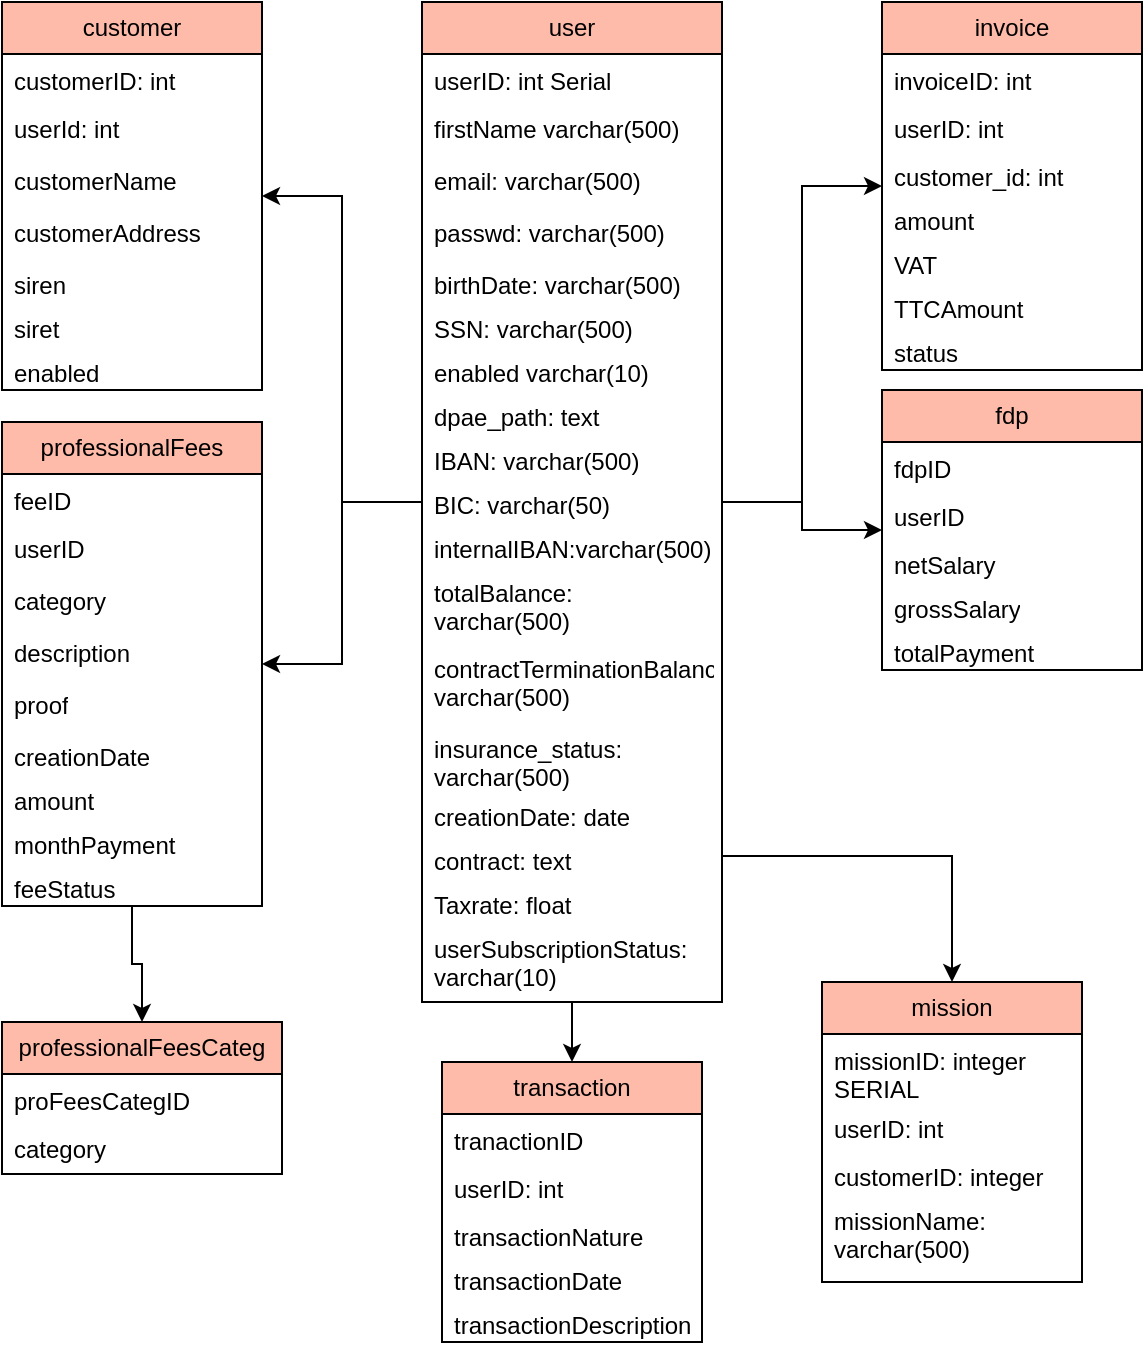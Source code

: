 <mxfile version="24.8.6">
  <diagram name="Page-1" id="OdiODX9_MOAGJNRCflRd">
    <mxGraphModel dx="2022" dy="622" grid="1" gridSize="10" guides="1" tooltips="1" connect="1" arrows="1" fold="1" page="1" pageScale="1" pageWidth="827" pageHeight="1169" math="0" shadow="0">
      <root>
        <mxCell id="0" />
        <mxCell id="1" parent="0" />
        <mxCell id="yzf6HxPcANhCnFxS5VST-33" value="" style="edgeStyle=orthogonalEdgeStyle;rounded=0;orthogonalLoop=1;jettySize=auto;html=1;" parent="1" source="yzf6HxPcANhCnFxS5VST-4" target="yzf6HxPcANhCnFxS5VST-24" edge="1">
          <mxGeometry relative="1" as="geometry" />
        </mxCell>
        <mxCell id="yzf6HxPcANhCnFxS5VST-50" value="" style="edgeStyle=orthogonalEdgeStyle;rounded=0;orthogonalLoop=1;jettySize=auto;html=1;" parent="1" source="yzf6HxPcANhCnFxS5VST-4" target="yzf6HxPcANhCnFxS5VST-39" edge="1">
          <mxGeometry relative="1" as="geometry" />
        </mxCell>
        <mxCell id="yzf6HxPcANhCnFxS5VST-62" value="" style="edgeStyle=orthogonalEdgeStyle;rounded=0;orthogonalLoop=1;jettySize=auto;html=1;" parent="1" source="yzf6HxPcANhCnFxS5VST-4" target="yzf6HxPcANhCnFxS5VST-51" edge="1">
          <mxGeometry relative="1" as="geometry" />
        </mxCell>
        <mxCell id="yzf6HxPcANhCnFxS5VST-98" value="" style="edgeStyle=orthogonalEdgeStyle;rounded=0;orthogonalLoop=1;jettySize=auto;html=1;" parent="1" source="yzf6HxPcANhCnFxS5VST-4" target="yzf6HxPcANhCnFxS5VST-81" edge="1">
          <mxGeometry relative="1" as="geometry" />
        </mxCell>
        <mxCell id="yzf6HxPcANhCnFxS5VST-121" value="" style="edgeStyle=orthogonalEdgeStyle;rounded=0;orthogonalLoop=1;jettySize=auto;html=1;" parent="1" source="yzf6HxPcANhCnFxS5VST-4" target="yzf6HxPcANhCnFxS5VST-104" edge="1">
          <mxGeometry relative="1" as="geometry" />
        </mxCell>
        <mxCell id="yzf6HxPcANhCnFxS5VST-4" value="user" style="swimlane;fontStyle=0;childLayout=stackLayout;horizontal=1;startSize=26;fillColor=#fba;horizontalStack=0;resizeParent=1;resizeParentMax=0;resizeLast=0;collapsible=1;marginBottom=0;whiteSpace=wrap;html=1;" parent="1" vertex="1">
          <mxGeometry x="40" y="30" width="150" height="500" as="geometry">
            <mxRectangle x="40" y="30" width="70" height="30" as="alternateBounds" />
          </mxGeometry>
        </mxCell>
        <mxCell id="yzf6HxPcANhCnFxS5VST-5" value="userID: int Serial" style="text;strokeColor=none;fillColor=none;align=left;verticalAlign=top;spacingLeft=4;spacingRight=4;overflow=hidden;rotatable=0;points=[[0,0.5],[1,0.5]];portConstraint=eastwest;whiteSpace=wrap;html=1;" parent="yzf6HxPcANhCnFxS5VST-4" vertex="1">
          <mxGeometry y="26" width="150" height="24" as="geometry" />
        </mxCell>
        <mxCell id="yzf6HxPcANhCnFxS5VST-6" value="firstName varchar(500)" style="text;strokeColor=none;fillColor=none;align=left;verticalAlign=top;spacingLeft=4;spacingRight=4;overflow=hidden;rotatable=0;points=[[0,0.5],[1,0.5]];portConstraint=eastwest;whiteSpace=wrap;html=1;" parent="yzf6HxPcANhCnFxS5VST-4" vertex="1">
          <mxGeometry y="50" width="150" height="26" as="geometry" />
        </mxCell>
        <mxCell id="yzf6HxPcANhCnFxS5VST-35" value="email: varchar(500)" style="text;strokeColor=none;fillColor=none;align=left;verticalAlign=top;spacingLeft=4;spacingRight=4;overflow=hidden;rotatable=0;points=[[0,0.5],[1,0.5]];portConstraint=eastwest;whiteSpace=wrap;html=1;" parent="yzf6HxPcANhCnFxS5VST-4" vertex="1">
          <mxGeometry y="76" width="150" height="26" as="geometry" />
        </mxCell>
        <mxCell id="yzf6HxPcANhCnFxS5VST-36" value="passwd: varchar(500)" style="text;strokeColor=none;fillColor=none;align=left;verticalAlign=top;spacingLeft=4;spacingRight=4;overflow=hidden;rotatable=0;points=[[0,0.5],[1,0.5]];portConstraint=eastwest;whiteSpace=wrap;html=1;" parent="yzf6HxPcANhCnFxS5VST-4" vertex="1">
          <mxGeometry y="102" width="150" height="26" as="geometry" />
        </mxCell>
        <mxCell id="yzf6HxPcANhCnFxS5VST-7" value="birthDate: varchar(500)" style="text;strokeColor=none;fillColor=none;align=left;verticalAlign=top;spacingLeft=4;spacingRight=4;overflow=hidden;rotatable=0;points=[[0,0.5],[1,0.5]];portConstraint=eastwest;whiteSpace=wrap;html=1;" parent="yzf6HxPcANhCnFxS5VST-4" vertex="1">
          <mxGeometry y="128" width="150" height="22" as="geometry" />
        </mxCell>
        <mxCell id="yzf6HxPcANhCnFxS5VST-8" value="SSN: varchar(500)" style="text;strokeColor=none;fillColor=none;align=left;verticalAlign=top;spacingLeft=4;spacingRight=4;overflow=hidden;rotatable=0;points=[[0,0.5],[1,0.5]];portConstraint=eastwest;whiteSpace=wrap;html=1;" parent="yzf6HxPcANhCnFxS5VST-4" vertex="1">
          <mxGeometry y="150" width="150" height="22" as="geometry" />
        </mxCell>
        <mxCell id="yzf6HxPcANhCnFxS5VST-9" value="enabled varchar(10)" style="text;strokeColor=none;fillColor=none;align=left;verticalAlign=top;spacingLeft=4;spacingRight=4;overflow=hidden;rotatable=0;points=[[0,0.5],[1,0.5]];portConstraint=eastwest;whiteSpace=wrap;html=1;" parent="yzf6HxPcANhCnFxS5VST-4" vertex="1">
          <mxGeometry y="172" width="150" height="22" as="geometry" />
        </mxCell>
        <mxCell id="yzf6HxPcANhCnFxS5VST-10" value="dpae_path: text" style="text;strokeColor=none;fillColor=none;align=left;verticalAlign=top;spacingLeft=4;spacingRight=4;overflow=hidden;rotatable=0;points=[[0,0.5],[1,0.5]];portConstraint=eastwest;whiteSpace=wrap;html=1;" parent="yzf6HxPcANhCnFxS5VST-4" vertex="1">
          <mxGeometry y="194" width="150" height="22" as="geometry" />
        </mxCell>
        <mxCell id="yzf6HxPcANhCnFxS5VST-21" value="IBAN: varchar(500)" style="text;strokeColor=none;fillColor=none;align=left;verticalAlign=top;spacingLeft=4;spacingRight=4;overflow=hidden;rotatable=0;points=[[0,0.5],[1,0.5]];portConstraint=eastwest;whiteSpace=wrap;html=1;" parent="yzf6HxPcANhCnFxS5VST-4" vertex="1">
          <mxGeometry y="216" width="150" height="22" as="geometry" />
        </mxCell>
        <mxCell id="yzf6HxPcANhCnFxS5VST-65" value="BIC: varchar(50)" style="text;strokeColor=none;fillColor=none;align=left;verticalAlign=top;spacingLeft=4;spacingRight=4;overflow=hidden;rotatable=0;points=[[0,0.5],[1,0.5]];portConstraint=eastwest;whiteSpace=wrap;html=1;" parent="yzf6HxPcANhCnFxS5VST-4" vertex="1">
          <mxGeometry y="238" width="150" height="22" as="geometry" />
        </mxCell>
        <mxCell id="U_ijtLqlxkvW_aH1ptvR-2" value="internalIBAN:varchar(500)" style="text;strokeColor=none;fillColor=none;align=left;verticalAlign=top;spacingLeft=4;spacingRight=4;overflow=hidden;rotatable=0;points=[[0,0.5],[1,0.5]];portConstraint=eastwest;whiteSpace=wrap;html=1;" parent="yzf6HxPcANhCnFxS5VST-4" vertex="1">
          <mxGeometry y="260" width="150" height="22" as="geometry" />
        </mxCell>
        <mxCell id="yzf6HxPcANhCnFxS5VST-66" value="totalBalance: varchar(500)" style="text;strokeColor=none;fillColor=none;align=left;verticalAlign=top;spacingLeft=4;spacingRight=4;overflow=hidden;rotatable=0;points=[[0,0.5],[1,0.5]];portConstraint=eastwest;whiteSpace=wrap;html=1;" parent="yzf6HxPcANhCnFxS5VST-4" vertex="1">
          <mxGeometry y="282" width="150" height="38" as="geometry" />
        </mxCell>
        <mxCell id="yzf6HxPcANhCnFxS5VST-74" value="contractTerminationBalance: varchar(500)" style="text;strokeColor=none;fillColor=none;align=left;verticalAlign=top;spacingLeft=4;spacingRight=4;overflow=hidden;rotatable=0;points=[[0,0.5],[1,0.5]];portConstraint=eastwest;whiteSpace=wrap;html=1;" parent="yzf6HxPcANhCnFxS5VST-4" vertex="1">
          <mxGeometry y="320" width="150" height="40" as="geometry" />
        </mxCell>
        <mxCell id="yzf6HxPcANhCnFxS5VST-76" value="insurance_status: varchar(500)" style="text;strokeColor=none;fillColor=none;align=left;verticalAlign=top;spacingLeft=4;spacingRight=4;overflow=hidden;rotatable=0;points=[[0,0.5],[1,0.5]];portConstraint=eastwest;whiteSpace=wrap;html=1;" parent="yzf6HxPcANhCnFxS5VST-4" vertex="1">
          <mxGeometry y="360" width="150" height="34" as="geometry" />
        </mxCell>
        <mxCell id="yzf6HxPcANhCnFxS5VST-22" value="creationDate: date" style="text;strokeColor=none;fillColor=none;align=left;verticalAlign=top;spacingLeft=4;spacingRight=4;overflow=hidden;rotatable=0;points=[[0,0.5],[1,0.5]];portConstraint=eastwest;whiteSpace=wrap;html=1;" parent="yzf6HxPcANhCnFxS5VST-4" vertex="1">
          <mxGeometry y="394" width="150" height="22" as="geometry" />
        </mxCell>
        <mxCell id="yzf6HxPcANhCnFxS5VST-78" value="contract: text" style="text;strokeColor=none;fillColor=none;align=left;verticalAlign=top;spacingLeft=4;spacingRight=4;overflow=hidden;rotatable=0;points=[[0,0.5],[1,0.5]];portConstraint=eastwest;whiteSpace=wrap;html=1;" parent="yzf6HxPcANhCnFxS5VST-4" vertex="1">
          <mxGeometry y="416" width="150" height="22" as="geometry" />
        </mxCell>
        <mxCell id="Th4rdJgEuEFJNUefSonM-1" value="Taxrate: float" style="text;strokeColor=none;fillColor=none;align=left;verticalAlign=top;spacingLeft=4;spacingRight=4;overflow=hidden;rotatable=0;points=[[0,0.5],[1,0.5]];portConstraint=eastwest;whiteSpace=wrap;html=1;" vertex="1" parent="yzf6HxPcANhCnFxS5VST-4">
          <mxGeometry y="438" width="150" height="22" as="geometry" />
        </mxCell>
        <mxCell id="yzf6HxPcANhCnFxS5VST-79" value="userSubscriptionStatus: varchar(10)" style="text;strokeColor=none;fillColor=none;align=left;verticalAlign=top;spacingLeft=4;spacingRight=4;overflow=hidden;rotatable=0;points=[[0,0.5],[1,0.5]];portConstraint=eastwest;whiteSpace=wrap;html=1;" parent="yzf6HxPcANhCnFxS5VST-4" vertex="1">
          <mxGeometry y="460" width="150" height="40" as="geometry" />
        </mxCell>
        <mxCell id="yzf6HxPcANhCnFxS5VST-24" value="invoice" style="swimlane;fontStyle=0;childLayout=stackLayout;horizontal=1;startSize=26;fillColor=#fba;horizontalStack=0;resizeParent=1;resizeParentMax=0;resizeLast=0;collapsible=1;marginBottom=0;whiteSpace=wrap;html=1;" parent="1" vertex="1">
          <mxGeometry x="270" y="30" width="130" height="184" as="geometry">
            <mxRectangle x="40" y="30" width="70" height="30" as="alternateBounds" />
          </mxGeometry>
        </mxCell>
        <mxCell id="yzf6HxPcANhCnFxS5VST-25" value="invoiceID: int" style="text;strokeColor=none;fillColor=none;align=left;verticalAlign=top;spacingLeft=4;spacingRight=4;overflow=hidden;rotatable=0;points=[[0,0.5],[1,0.5]];portConstraint=eastwest;whiteSpace=wrap;html=1;" parent="yzf6HxPcANhCnFxS5VST-24" vertex="1">
          <mxGeometry y="26" width="130" height="24" as="geometry" />
        </mxCell>
        <mxCell id="yzf6HxPcANhCnFxS5VST-99" value="userID: int" style="text;strokeColor=none;fillColor=none;align=left;verticalAlign=top;spacingLeft=4;spacingRight=4;overflow=hidden;rotatable=0;points=[[0,0.5],[1,0.5]];portConstraint=eastwest;whiteSpace=wrap;html=1;" parent="yzf6HxPcANhCnFxS5VST-24" vertex="1">
          <mxGeometry y="50" width="130" height="24" as="geometry" />
        </mxCell>
        <mxCell id="yzf6HxPcANhCnFxS5VST-37" value="customer_id: int" style="text;strokeColor=none;fillColor=none;align=left;verticalAlign=top;spacingLeft=4;spacingRight=4;overflow=hidden;rotatable=0;points=[[0,0.5],[1,0.5]];portConstraint=eastwest;whiteSpace=wrap;html=1;" parent="yzf6HxPcANhCnFxS5VST-24" vertex="1">
          <mxGeometry y="74" width="130" height="22" as="geometry" />
        </mxCell>
        <mxCell id="yzf6HxPcANhCnFxS5VST-100" value="amount" style="text;strokeColor=none;fillColor=none;align=left;verticalAlign=top;spacingLeft=4;spacingRight=4;overflow=hidden;rotatable=0;points=[[0,0.5],[1,0.5]];portConstraint=eastwest;whiteSpace=wrap;html=1;" parent="yzf6HxPcANhCnFxS5VST-24" vertex="1">
          <mxGeometry y="96" width="130" height="22" as="geometry" />
        </mxCell>
        <mxCell id="yzf6HxPcANhCnFxS5VST-102" value="VAT" style="text;strokeColor=none;fillColor=none;align=left;verticalAlign=top;spacingLeft=4;spacingRight=4;overflow=hidden;rotatable=0;points=[[0,0.5],[1,0.5]];portConstraint=eastwest;whiteSpace=wrap;html=1;" parent="yzf6HxPcANhCnFxS5VST-24" vertex="1">
          <mxGeometry y="118" width="130" height="22" as="geometry" />
        </mxCell>
        <mxCell id="yzf6HxPcANhCnFxS5VST-103" value="TTCAmount" style="text;strokeColor=none;fillColor=none;align=left;verticalAlign=top;spacingLeft=4;spacingRight=4;overflow=hidden;rotatable=0;points=[[0,0.5],[1,0.5]];portConstraint=eastwest;whiteSpace=wrap;html=1;" parent="yzf6HxPcANhCnFxS5VST-24" vertex="1">
          <mxGeometry y="140" width="130" height="22" as="geometry" />
        </mxCell>
        <mxCell id="yzf6HxPcANhCnFxS5VST-125" value="status" style="text;strokeColor=none;fillColor=none;align=left;verticalAlign=top;spacingLeft=4;spacingRight=4;overflow=hidden;rotatable=0;points=[[0,0.5],[1,0.5]];portConstraint=eastwest;whiteSpace=wrap;html=1;" parent="yzf6HxPcANhCnFxS5VST-24" vertex="1">
          <mxGeometry y="162" width="130" height="22" as="geometry" />
        </mxCell>
        <mxCell id="yzf6HxPcANhCnFxS5VST-39" value="fdp" style="swimlane;fontStyle=0;childLayout=stackLayout;horizontal=1;startSize=26;fillColor=#fba;horizontalStack=0;resizeParent=1;resizeParentMax=0;resizeLast=0;collapsible=1;marginBottom=0;whiteSpace=wrap;html=1;" parent="1" vertex="1">
          <mxGeometry x="270" y="224" width="130" height="140" as="geometry">
            <mxRectangle x="40" y="30" width="70" height="30" as="alternateBounds" />
          </mxGeometry>
        </mxCell>
        <mxCell id="yzf6HxPcANhCnFxS5VST-40" value="fdpID" style="text;strokeColor=none;fillColor=none;align=left;verticalAlign=top;spacingLeft=4;spacingRight=4;overflow=hidden;rotatable=0;points=[[0,0.5],[1,0.5]];portConstraint=eastwest;whiteSpace=wrap;html=1;" parent="yzf6HxPcANhCnFxS5VST-39" vertex="1">
          <mxGeometry y="26" width="130" height="24" as="geometry" />
        </mxCell>
        <mxCell id="yzf6HxPcANhCnFxS5VST-67" value="userID" style="text;strokeColor=none;fillColor=none;align=left;verticalAlign=top;spacingLeft=4;spacingRight=4;overflow=hidden;rotatable=0;points=[[0,0.5],[1,0.5]];portConstraint=eastwest;whiteSpace=wrap;html=1;" parent="yzf6HxPcANhCnFxS5VST-39" vertex="1">
          <mxGeometry y="50" width="130" height="24" as="geometry" />
        </mxCell>
        <mxCell id="yzf6HxPcANhCnFxS5VST-49" value="netSalary" style="text;strokeColor=none;fillColor=none;align=left;verticalAlign=top;spacingLeft=4;spacingRight=4;overflow=hidden;rotatable=0;points=[[0,0.5],[1,0.5]];portConstraint=eastwest;whiteSpace=wrap;html=1;" parent="yzf6HxPcANhCnFxS5VST-39" vertex="1">
          <mxGeometry y="74" width="130" height="22" as="geometry" />
        </mxCell>
        <mxCell id="yzf6HxPcANhCnFxS5VST-68" value="grossSalary" style="text;strokeColor=none;fillColor=none;align=left;verticalAlign=top;spacingLeft=4;spacingRight=4;overflow=hidden;rotatable=0;points=[[0,0.5],[1,0.5]];portConstraint=eastwest;whiteSpace=wrap;html=1;" parent="yzf6HxPcANhCnFxS5VST-39" vertex="1">
          <mxGeometry y="96" width="130" height="22" as="geometry" />
        </mxCell>
        <mxCell id="yzf6HxPcANhCnFxS5VST-69" value="totalPayment" style="text;strokeColor=none;fillColor=none;align=left;verticalAlign=top;spacingLeft=4;spacingRight=4;overflow=hidden;rotatable=0;points=[[0,0.5],[1,0.5]];portConstraint=eastwest;whiteSpace=wrap;html=1;" parent="yzf6HxPcANhCnFxS5VST-39" vertex="1">
          <mxGeometry y="118" width="130" height="22" as="geometry" />
        </mxCell>
        <mxCell id="yzf6HxPcANhCnFxS5VST-136" value="" style="edgeStyle=orthogonalEdgeStyle;rounded=0;orthogonalLoop=1;jettySize=auto;html=1;" parent="1" source="yzf6HxPcANhCnFxS5VST-51" target="yzf6HxPcANhCnFxS5VST-127" edge="1">
          <mxGeometry relative="1" as="geometry" />
        </mxCell>
        <mxCell id="yzf6HxPcANhCnFxS5VST-51" value="professionalFees" style="swimlane;fontStyle=0;childLayout=stackLayout;horizontal=1;startSize=26;fillColor=#fba;horizontalStack=0;resizeParent=1;resizeParentMax=0;resizeLast=0;collapsible=1;marginBottom=0;whiteSpace=wrap;html=1;" parent="1" vertex="1">
          <mxGeometry x="-170" y="240" width="130" height="242" as="geometry">
            <mxRectangle x="40" y="30" width="70" height="30" as="alternateBounds" />
          </mxGeometry>
        </mxCell>
        <mxCell id="yzf6HxPcANhCnFxS5VST-52" value="feeID" style="text;strokeColor=none;fillColor=none;align=left;verticalAlign=top;spacingLeft=4;spacingRight=4;overflow=hidden;rotatable=0;points=[[0,0.5],[1,0.5]];portConstraint=eastwest;whiteSpace=wrap;html=1;" parent="yzf6HxPcANhCnFxS5VST-51" vertex="1">
          <mxGeometry y="26" width="130" height="24" as="geometry" />
        </mxCell>
        <mxCell id="yzf6HxPcANhCnFxS5VST-53" value="userID" style="text;strokeColor=none;fillColor=none;align=left;verticalAlign=top;spacingLeft=4;spacingRight=4;overflow=hidden;rotatable=0;points=[[0,0.5],[1,0.5]];portConstraint=eastwest;whiteSpace=wrap;html=1;" parent="yzf6HxPcANhCnFxS5VST-51" vertex="1">
          <mxGeometry y="50" width="130" height="26" as="geometry" />
        </mxCell>
        <mxCell id="yzf6HxPcANhCnFxS5VST-126" value="category" style="text;strokeColor=none;fillColor=none;align=left;verticalAlign=top;spacingLeft=4;spacingRight=4;overflow=hidden;rotatable=0;points=[[0,0.5],[1,0.5]];portConstraint=eastwest;whiteSpace=wrap;html=1;" parent="yzf6HxPcANhCnFxS5VST-51" vertex="1">
          <mxGeometry y="76" width="130" height="26" as="geometry" />
        </mxCell>
        <mxCell id="yzf6HxPcANhCnFxS5VST-54" value="description" style="text;strokeColor=none;fillColor=none;align=left;verticalAlign=top;spacingLeft=4;spacingRight=4;overflow=hidden;rotatable=0;points=[[0,0.5],[1,0.5]];portConstraint=eastwest;whiteSpace=wrap;html=1;" parent="yzf6HxPcANhCnFxS5VST-51" vertex="1">
          <mxGeometry y="102" width="130" height="26" as="geometry" />
        </mxCell>
        <mxCell id="yzf6HxPcANhCnFxS5VST-55" value="proof" style="text;strokeColor=none;fillColor=none;align=left;verticalAlign=top;spacingLeft=4;spacingRight=4;overflow=hidden;rotatable=0;points=[[0,0.5],[1,0.5]];portConstraint=eastwest;whiteSpace=wrap;html=1;" parent="yzf6HxPcANhCnFxS5VST-51" vertex="1">
          <mxGeometry y="128" width="130" height="26" as="geometry" />
        </mxCell>
        <mxCell id="yzf6HxPcANhCnFxS5VST-56" value="creationDate" style="text;strokeColor=none;fillColor=none;align=left;verticalAlign=top;spacingLeft=4;spacingRight=4;overflow=hidden;rotatable=0;points=[[0,0.5],[1,0.5]];portConstraint=eastwest;whiteSpace=wrap;html=1;" parent="yzf6HxPcANhCnFxS5VST-51" vertex="1">
          <mxGeometry y="154" width="130" height="22" as="geometry" />
        </mxCell>
        <mxCell id="yzf6HxPcANhCnFxS5VST-57" value="amount" style="text;strokeColor=none;fillColor=none;align=left;verticalAlign=top;spacingLeft=4;spacingRight=4;overflow=hidden;rotatable=0;points=[[0,0.5],[1,0.5]];portConstraint=eastwest;whiteSpace=wrap;html=1;" parent="yzf6HxPcANhCnFxS5VST-51" vertex="1">
          <mxGeometry y="176" width="130" height="22" as="geometry" />
        </mxCell>
        <mxCell id="yzf6HxPcANhCnFxS5VST-137" value="monthPayment" style="text;strokeColor=none;fillColor=none;align=left;verticalAlign=top;spacingLeft=4;spacingRight=4;overflow=hidden;rotatable=0;points=[[0,0.5],[1,0.5]];portConstraint=eastwest;whiteSpace=wrap;html=1;" parent="yzf6HxPcANhCnFxS5VST-51" vertex="1">
          <mxGeometry y="198" width="130" height="22" as="geometry" />
        </mxCell>
        <mxCell id="yzf6HxPcANhCnFxS5VST-77" value="feeStatus" style="text;strokeColor=none;fillColor=none;align=left;verticalAlign=top;spacingLeft=4;spacingRight=4;overflow=hidden;rotatable=0;points=[[0,0.5],[1,0.5]];portConstraint=eastwest;whiteSpace=wrap;html=1;" parent="yzf6HxPcANhCnFxS5VST-51" vertex="1">
          <mxGeometry y="220" width="130" height="22" as="geometry" />
        </mxCell>
        <mxCell id="yzf6HxPcANhCnFxS5VST-81" value="customer" style="swimlane;fontStyle=0;childLayout=stackLayout;horizontal=1;startSize=26;fillColor=#fba;horizontalStack=0;resizeParent=1;resizeParentMax=0;resizeLast=0;collapsible=1;marginBottom=0;whiteSpace=wrap;html=1;" parent="1" vertex="1">
          <mxGeometry x="-170" y="30" width="130" height="194" as="geometry">
            <mxRectangle x="40" y="30" width="70" height="30" as="alternateBounds" />
          </mxGeometry>
        </mxCell>
        <mxCell id="yzf6HxPcANhCnFxS5VST-82" value="customerID: int" style="text;strokeColor=none;fillColor=none;align=left;verticalAlign=top;spacingLeft=4;spacingRight=4;overflow=hidden;rotatable=0;points=[[0,0.5],[1,0.5]];portConstraint=eastwest;whiteSpace=wrap;html=1;" parent="yzf6HxPcANhCnFxS5VST-81" vertex="1">
          <mxGeometry y="26" width="130" height="24" as="geometry" />
        </mxCell>
        <mxCell id="yzf6HxPcANhCnFxS5VST-83" value="userId: int" style="text;strokeColor=none;fillColor=none;align=left;verticalAlign=top;spacingLeft=4;spacingRight=4;overflow=hidden;rotatable=0;points=[[0,0.5],[1,0.5]];portConstraint=eastwest;whiteSpace=wrap;html=1;" parent="yzf6HxPcANhCnFxS5VST-81" vertex="1">
          <mxGeometry y="50" width="130" height="26" as="geometry" />
        </mxCell>
        <mxCell id="yzf6HxPcANhCnFxS5VST-84" value="customerName" style="text;strokeColor=none;fillColor=none;align=left;verticalAlign=top;spacingLeft=4;spacingRight=4;overflow=hidden;rotatable=0;points=[[0,0.5],[1,0.5]];portConstraint=eastwest;whiteSpace=wrap;html=1;" parent="yzf6HxPcANhCnFxS5VST-81" vertex="1">
          <mxGeometry y="76" width="130" height="26" as="geometry" />
        </mxCell>
        <mxCell id="yzf6HxPcANhCnFxS5VST-85" value="customerAddress" style="text;strokeColor=none;fillColor=none;align=left;verticalAlign=top;spacingLeft=4;spacingRight=4;overflow=hidden;rotatable=0;points=[[0,0.5],[1,0.5]];portConstraint=eastwest;whiteSpace=wrap;html=1;" parent="yzf6HxPcANhCnFxS5VST-81" vertex="1">
          <mxGeometry y="102" width="130" height="26" as="geometry" />
        </mxCell>
        <mxCell id="yzf6HxPcANhCnFxS5VST-86" value="siren" style="text;strokeColor=none;fillColor=none;align=left;verticalAlign=top;spacingLeft=4;spacingRight=4;overflow=hidden;rotatable=0;points=[[0,0.5],[1,0.5]];portConstraint=eastwest;whiteSpace=wrap;html=1;" parent="yzf6HxPcANhCnFxS5VST-81" vertex="1">
          <mxGeometry y="128" width="130" height="22" as="geometry" />
        </mxCell>
        <mxCell id="yzf6HxPcANhCnFxS5VST-87" value="siret" style="text;strokeColor=none;fillColor=none;align=left;verticalAlign=top;spacingLeft=4;spacingRight=4;overflow=hidden;rotatable=0;points=[[0,0.5],[1,0.5]];portConstraint=eastwest;whiteSpace=wrap;html=1;" parent="yzf6HxPcANhCnFxS5VST-81" vertex="1">
          <mxGeometry y="150" width="130" height="22" as="geometry" />
        </mxCell>
        <mxCell id="yzf6HxPcANhCnFxS5VST-88" value="enabled" style="text;strokeColor=none;fillColor=none;align=left;verticalAlign=top;spacingLeft=4;spacingRight=4;overflow=hidden;rotatable=0;points=[[0,0.5],[1,0.5]];portConstraint=eastwest;whiteSpace=wrap;html=1;" parent="yzf6HxPcANhCnFxS5VST-81" vertex="1">
          <mxGeometry y="172" width="130" height="22" as="geometry" />
        </mxCell>
        <mxCell id="yzf6HxPcANhCnFxS5VST-104" value="transaction" style="swimlane;fontStyle=0;childLayout=stackLayout;horizontal=1;startSize=26;fillColor=#fba;horizontalStack=0;resizeParent=1;resizeParentMax=0;resizeLast=0;collapsible=1;marginBottom=0;whiteSpace=wrap;html=1;" parent="1" vertex="1">
          <mxGeometry x="50" y="560" width="130" height="140" as="geometry">
            <mxRectangle x="40" y="30" width="70" height="30" as="alternateBounds" />
          </mxGeometry>
        </mxCell>
        <mxCell id="yzf6HxPcANhCnFxS5VST-105" value="tranactionID" style="text;strokeColor=none;fillColor=none;align=left;verticalAlign=top;spacingLeft=4;spacingRight=4;overflow=hidden;rotatable=0;points=[[0,0.5],[1,0.5]];portConstraint=eastwest;whiteSpace=wrap;html=1;" parent="yzf6HxPcANhCnFxS5VST-104" vertex="1">
          <mxGeometry y="26" width="130" height="24" as="geometry" />
        </mxCell>
        <mxCell id="yzf6HxPcANhCnFxS5VST-122" value="userID: int" style="text;strokeColor=none;fillColor=none;align=left;verticalAlign=top;spacingLeft=4;spacingRight=4;overflow=hidden;rotatable=0;points=[[0,0.5],[1,0.5]];portConstraint=eastwest;whiteSpace=wrap;html=1;" parent="yzf6HxPcANhCnFxS5VST-104" vertex="1">
          <mxGeometry y="50" width="130" height="24" as="geometry" />
        </mxCell>
        <mxCell id="yzf6HxPcANhCnFxS5VST-120" value="transactionNature" style="text;strokeColor=none;fillColor=none;align=left;verticalAlign=top;spacingLeft=4;spacingRight=4;overflow=hidden;rotatable=0;points=[[0,0.5],[1,0.5]];portConstraint=eastwest;whiteSpace=wrap;html=1;" parent="yzf6HxPcANhCnFxS5VST-104" vertex="1">
          <mxGeometry y="74" width="130" height="22" as="geometry" />
        </mxCell>
        <mxCell id="yzf6HxPcANhCnFxS5VST-123" value="transactionDate" style="text;strokeColor=none;fillColor=none;align=left;verticalAlign=top;spacingLeft=4;spacingRight=4;overflow=hidden;rotatable=0;points=[[0,0.5],[1,0.5]];portConstraint=eastwest;whiteSpace=wrap;html=1;" parent="yzf6HxPcANhCnFxS5VST-104" vertex="1">
          <mxGeometry y="96" width="130" height="22" as="geometry" />
        </mxCell>
        <mxCell id="yzf6HxPcANhCnFxS5VST-124" value="transactionDescription" style="text;strokeColor=none;fillColor=none;align=left;verticalAlign=top;spacingLeft=4;spacingRight=4;overflow=hidden;rotatable=0;points=[[0,0.5],[1,0.5]];portConstraint=eastwest;whiteSpace=wrap;html=1;" parent="yzf6HxPcANhCnFxS5VST-104" vertex="1">
          <mxGeometry y="118" width="130" height="22" as="geometry" />
        </mxCell>
        <mxCell id="yzf6HxPcANhCnFxS5VST-127" value="professionalFeesCateg" style="swimlane;fontStyle=0;childLayout=stackLayout;horizontal=1;startSize=26;fillColor=#fba;horizontalStack=0;resizeParent=1;resizeParentMax=0;resizeLast=0;collapsible=1;marginBottom=0;whiteSpace=wrap;html=1;" parent="1" vertex="1">
          <mxGeometry x="-170" y="540" width="140" height="76" as="geometry">
            <mxRectangle x="40" y="30" width="70" height="30" as="alternateBounds" />
          </mxGeometry>
        </mxCell>
        <mxCell id="yzf6HxPcANhCnFxS5VST-128" value="proFeesCategID" style="text;strokeColor=none;fillColor=none;align=left;verticalAlign=top;spacingLeft=4;spacingRight=4;overflow=hidden;rotatable=0;points=[[0,0.5],[1,0.5]];portConstraint=eastwest;whiteSpace=wrap;html=1;" parent="yzf6HxPcANhCnFxS5VST-127" vertex="1">
          <mxGeometry y="26" width="140" height="24" as="geometry" />
        </mxCell>
        <mxCell id="yzf6HxPcANhCnFxS5VST-129" value="category" style="text;strokeColor=none;fillColor=none;align=left;verticalAlign=top;spacingLeft=4;spacingRight=4;overflow=hidden;rotatable=0;points=[[0,0.5],[1,0.5]];portConstraint=eastwest;whiteSpace=wrap;html=1;" parent="yzf6HxPcANhCnFxS5VST-127" vertex="1">
          <mxGeometry y="50" width="140" height="26" as="geometry" />
        </mxCell>
        <mxCell id="Th4rdJgEuEFJNUefSonM-2" value="mission" style="swimlane;fontStyle=0;childLayout=stackLayout;horizontal=1;startSize=26;fillColor=#fba;horizontalStack=0;resizeParent=1;resizeParentMax=0;resizeLast=0;collapsible=1;marginBottom=0;whiteSpace=wrap;html=1;" vertex="1" parent="1">
          <mxGeometry x="240" y="520" width="130" height="150" as="geometry">
            <mxRectangle x="40" y="30" width="70" height="30" as="alternateBounds" />
          </mxGeometry>
        </mxCell>
        <mxCell id="Th4rdJgEuEFJNUefSonM-3" value="missionID: integer SERIAL" style="text;strokeColor=none;fillColor=none;align=left;verticalAlign=top;spacingLeft=4;spacingRight=4;overflow=hidden;rotatable=0;points=[[0,0.5],[1,0.5]];portConstraint=eastwest;whiteSpace=wrap;html=1;" vertex="1" parent="Th4rdJgEuEFJNUefSonM-2">
          <mxGeometry y="26" width="130" height="34" as="geometry" />
        </mxCell>
        <mxCell id="Th4rdJgEuEFJNUefSonM-4" value="userID: int" style="text;strokeColor=none;fillColor=none;align=left;verticalAlign=top;spacingLeft=4;spacingRight=4;overflow=hidden;rotatable=0;points=[[0,0.5],[1,0.5]];portConstraint=eastwest;whiteSpace=wrap;html=1;" vertex="1" parent="Th4rdJgEuEFJNUefSonM-2">
          <mxGeometry y="60" width="130" height="24" as="geometry" />
        </mxCell>
        <mxCell id="Th4rdJgEuEFJNUefSonM-5" value="customerID: integer" style="text;strokeColor=none;fillColor=none;align=left;verticalAlign=top;spacingLeft=4;spacingRight=4;overflow=hidden;rotatable=0;points=[[0,0.5],[1,0.5]];portConstraint=eastwest;whiteSpace=wrap;html=1;" vertex="1" parent="Th4rdJgEuEFJNUefSonM-2">
          <mxGeometry y="84" width="130" height="22" as="geometry" />
        </mxCell>
        <mxCell id="Th4rdJgEuEFJNUefSonM-6" value="missionName: varchar(500)" style="text;strokeColor=none;fillColor=none;align=left;verticalAlign=top;spacingLeft=4;spacingRight=4;overflow=hidden;rotatable=0;points=[[0,0.5],[1,0.5]];portConstraint=eastwest;whiteSpace=wrap;html=1;" vertex="1" parent="Th4rdJgEuEFJNUefSonM-2">
          <mxGeometry y="106" width="130" height="44" as="geometry" />
        </mxCell>
        <mxCell id="Th4rdJgEuEFJNUefSonM-8" style="edgeStyle=orthogonalEdgeStyle;rounded=0;orthogonalLoop=1;jettySize=auto;html=1;entryX=0.5;entryY=0;entryDx=0;entryDy=0;" edge="1" parent="1" source="yzf6HxPcANhCnFxS5VST-78" target="Th4rdJgEuEFJNUefSonM-2">
          <mxGeometry relative="1" as="geometry" />
        </mxCell>
      </root>
    </mxGraphModel>
  </diagram>
</mxfile>
